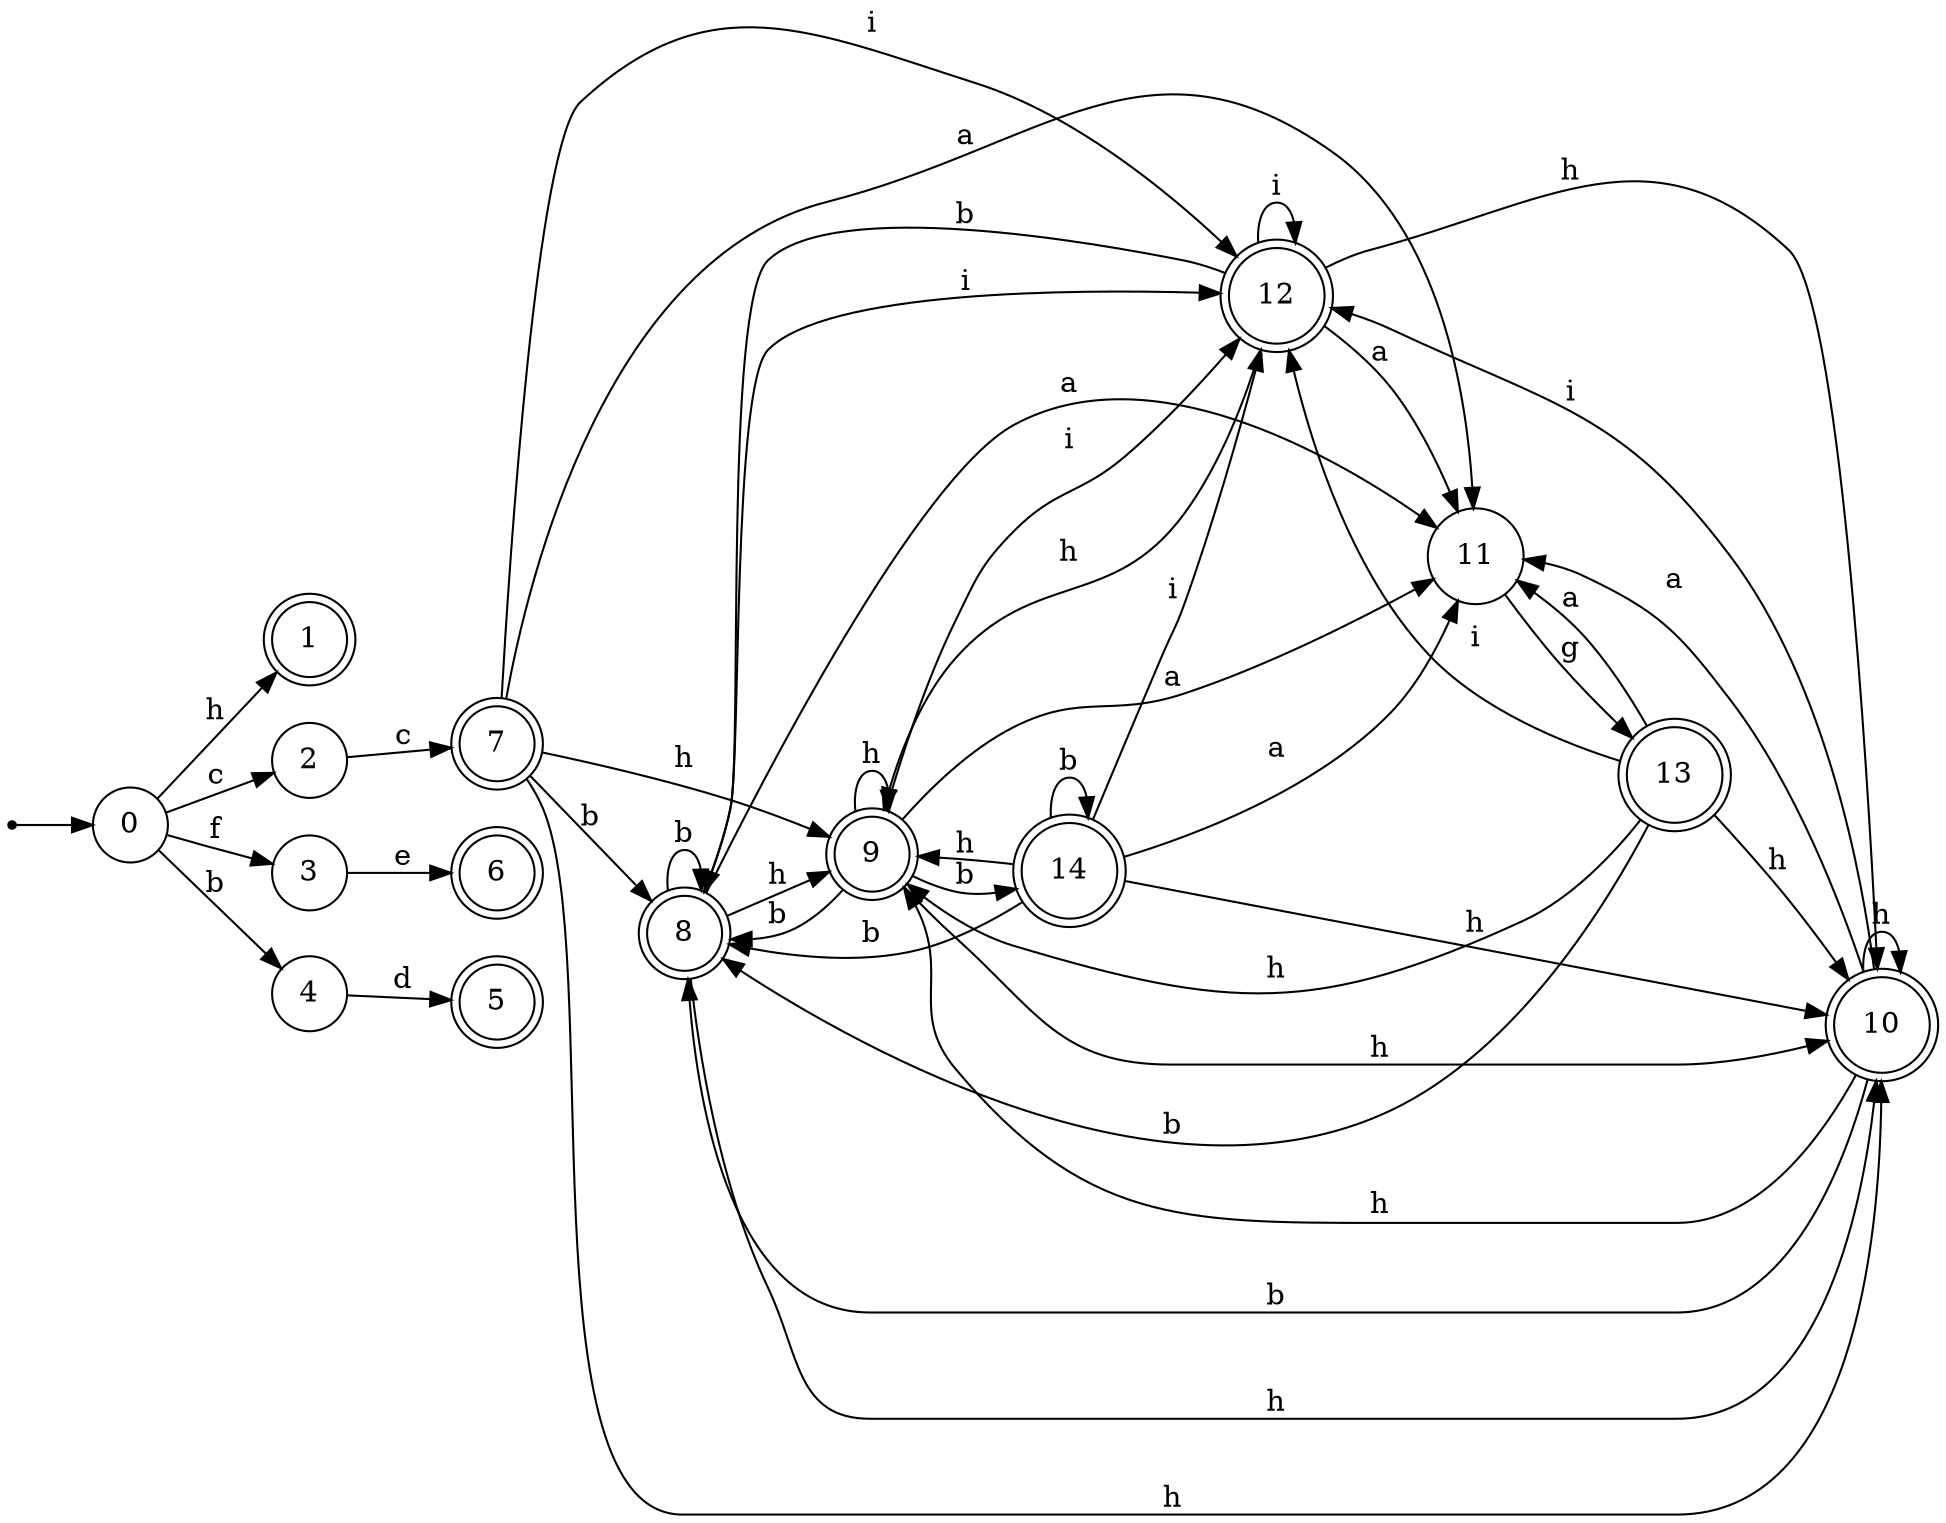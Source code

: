 digraph finite_state_machine {
rankdir=LR;
size="20,20";
node [shape = point]; "dummy0"
node [shape = circle]; "0";
"dummy0" -> "0";
node [shape = doublecircle]; "1";node [shape = circle]; "2";
node [shape = circle]; "3";
node [shape = circle]; "4";
node [shape = doublecircle]; "5";node [shape = doublecircle]; "6";node [shape = doublecircle]; "7";node [shape = doublecircle]; "8";node [shape = doublecircle]; "9";node [shape = doublecircle]; "10";node [shape = circle]; "11";
node [shape = doublecircle]; "12";node [shape = doublecircle]; "13";node [shape = doublecircle]; "14";"0" -> "1" [label = "h"];
 "0" -> "2" [label = "c"];
 "0" -> "3" [label = "f"];
 "0" -> "4" [label = "b"];
 "4" -> "5" [label = "d"];
 "3" -> "6" [label = "e"];
 "2" -> "7" [label = "c"];
 "7" -> "8" [label = "b"];
 "7" -> "9" [label = "h"];
 "7" -> "10" [label = "h"];
 "7" -> "11" [label = "a"];
 "7" -> "12" [label = "i"];
 "12" -> "12" [label = "i"];
 "12" -> "8" [label = "b"];
 "12" -> "9" [label = "h"];
 "12" -> "10" [label = "h"];
 "12" -> "11" [label = "a"];
 "11" -> "13" [label = "g"];
 "13" -> "11" [label = "a"];
 "13" -> "8" [label = "b"];
 "13" -> "9" [label = "h"];
 "13" -> "10" [label = "h"];
 "13" -> "12" [label = "i"];
 "10" -> "9" [label = "h"];
 "10" -> "10" [label = "h"];
 "10" -> "8" [label = "b"];
 "10" -> "11" [label = "a"];
 "10" -> "12" [label = "i"];
 "9" -> "9" [label = "h"];
 "9" -> "10" [label = "h"];
 "9" -> "8" [label = "b"];
 "9" -> "14" [label = "b"];
 "9" -> "11" [label = "a"];
 "9" -> "12" [label = "i"];
 "14" -> "8" [label = "b"];
 "14" -> "14" [label = "b"];
 "14" -> "9" [label = "h"];
 "14" -> "10" [label = "h"];
 "14" -> "11" [label = "a"];
 "14" -> "12" [label = "i"];
 "8" -> "8" [label = "b"];
 "8" -> "9" [label = "h"];
 "8" -> "10" [label = "h"];
 "8" -> "11" [label = "a"];
 "8" -> "12" [label = "i"];
 }
